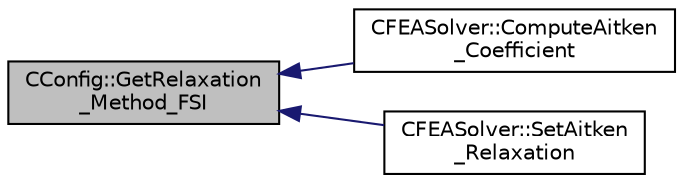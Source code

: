 digraph "CConfig::GetRelaxation_Method_FSI"
{
  edge [fontname="Helvetica",fontsize="10",labelfontname="Helvetica",labelfontsize="10"];
  node [fontname="Helvetica",fontsize="10",shape=record];
  rankdir="LR";
  Node11070 [label="CConfig::GetRelaxation\l_Method_FSI",height=0.2,width=0.4,color="black", fillcolor="grey75", style="filled", fontcolor="black"];
  Node11070 -> Node11071 [dir="back",color="midnightblue",fontsize="10",style="solid",fontname="Helvetica"];
  Node11071 [label="CFEASolver::ComputeAitken\l_Coefficient",height=0.2,width=0.4,color="black", fillcolor="white", style="filled",URL="$class_c_f_e_a_solver.html#acd4cf27002608bdb084324e0077fb1fb",tooltip="Computation of Aitken&#39;s coefficient. "];
  Node11070 -> Node11072 [dir="back",color="midnightblue",fontsize="10",style="solid",fontname="Helvetica"];
  Node11072 [label="CFEASolver::SetAitken\l_Relaxation",height=0.2,width=0.4,color="black", fillcolor="white", style="filled",URL="$class_c_f_e_a_solver.html#a470f19d181ea34a811f82c309d261244",tooltip="Aitken&#39;s relaxation of the solution. "];
}
